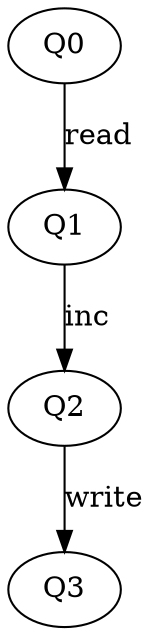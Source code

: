 digraph {
Q0;
Q1;
Q2;
Q3;
Q0 -> Q1 [label="read"];
Q1 -> Q2 [label="inc"];
Q2 -> Q3 [label="write"];
}
